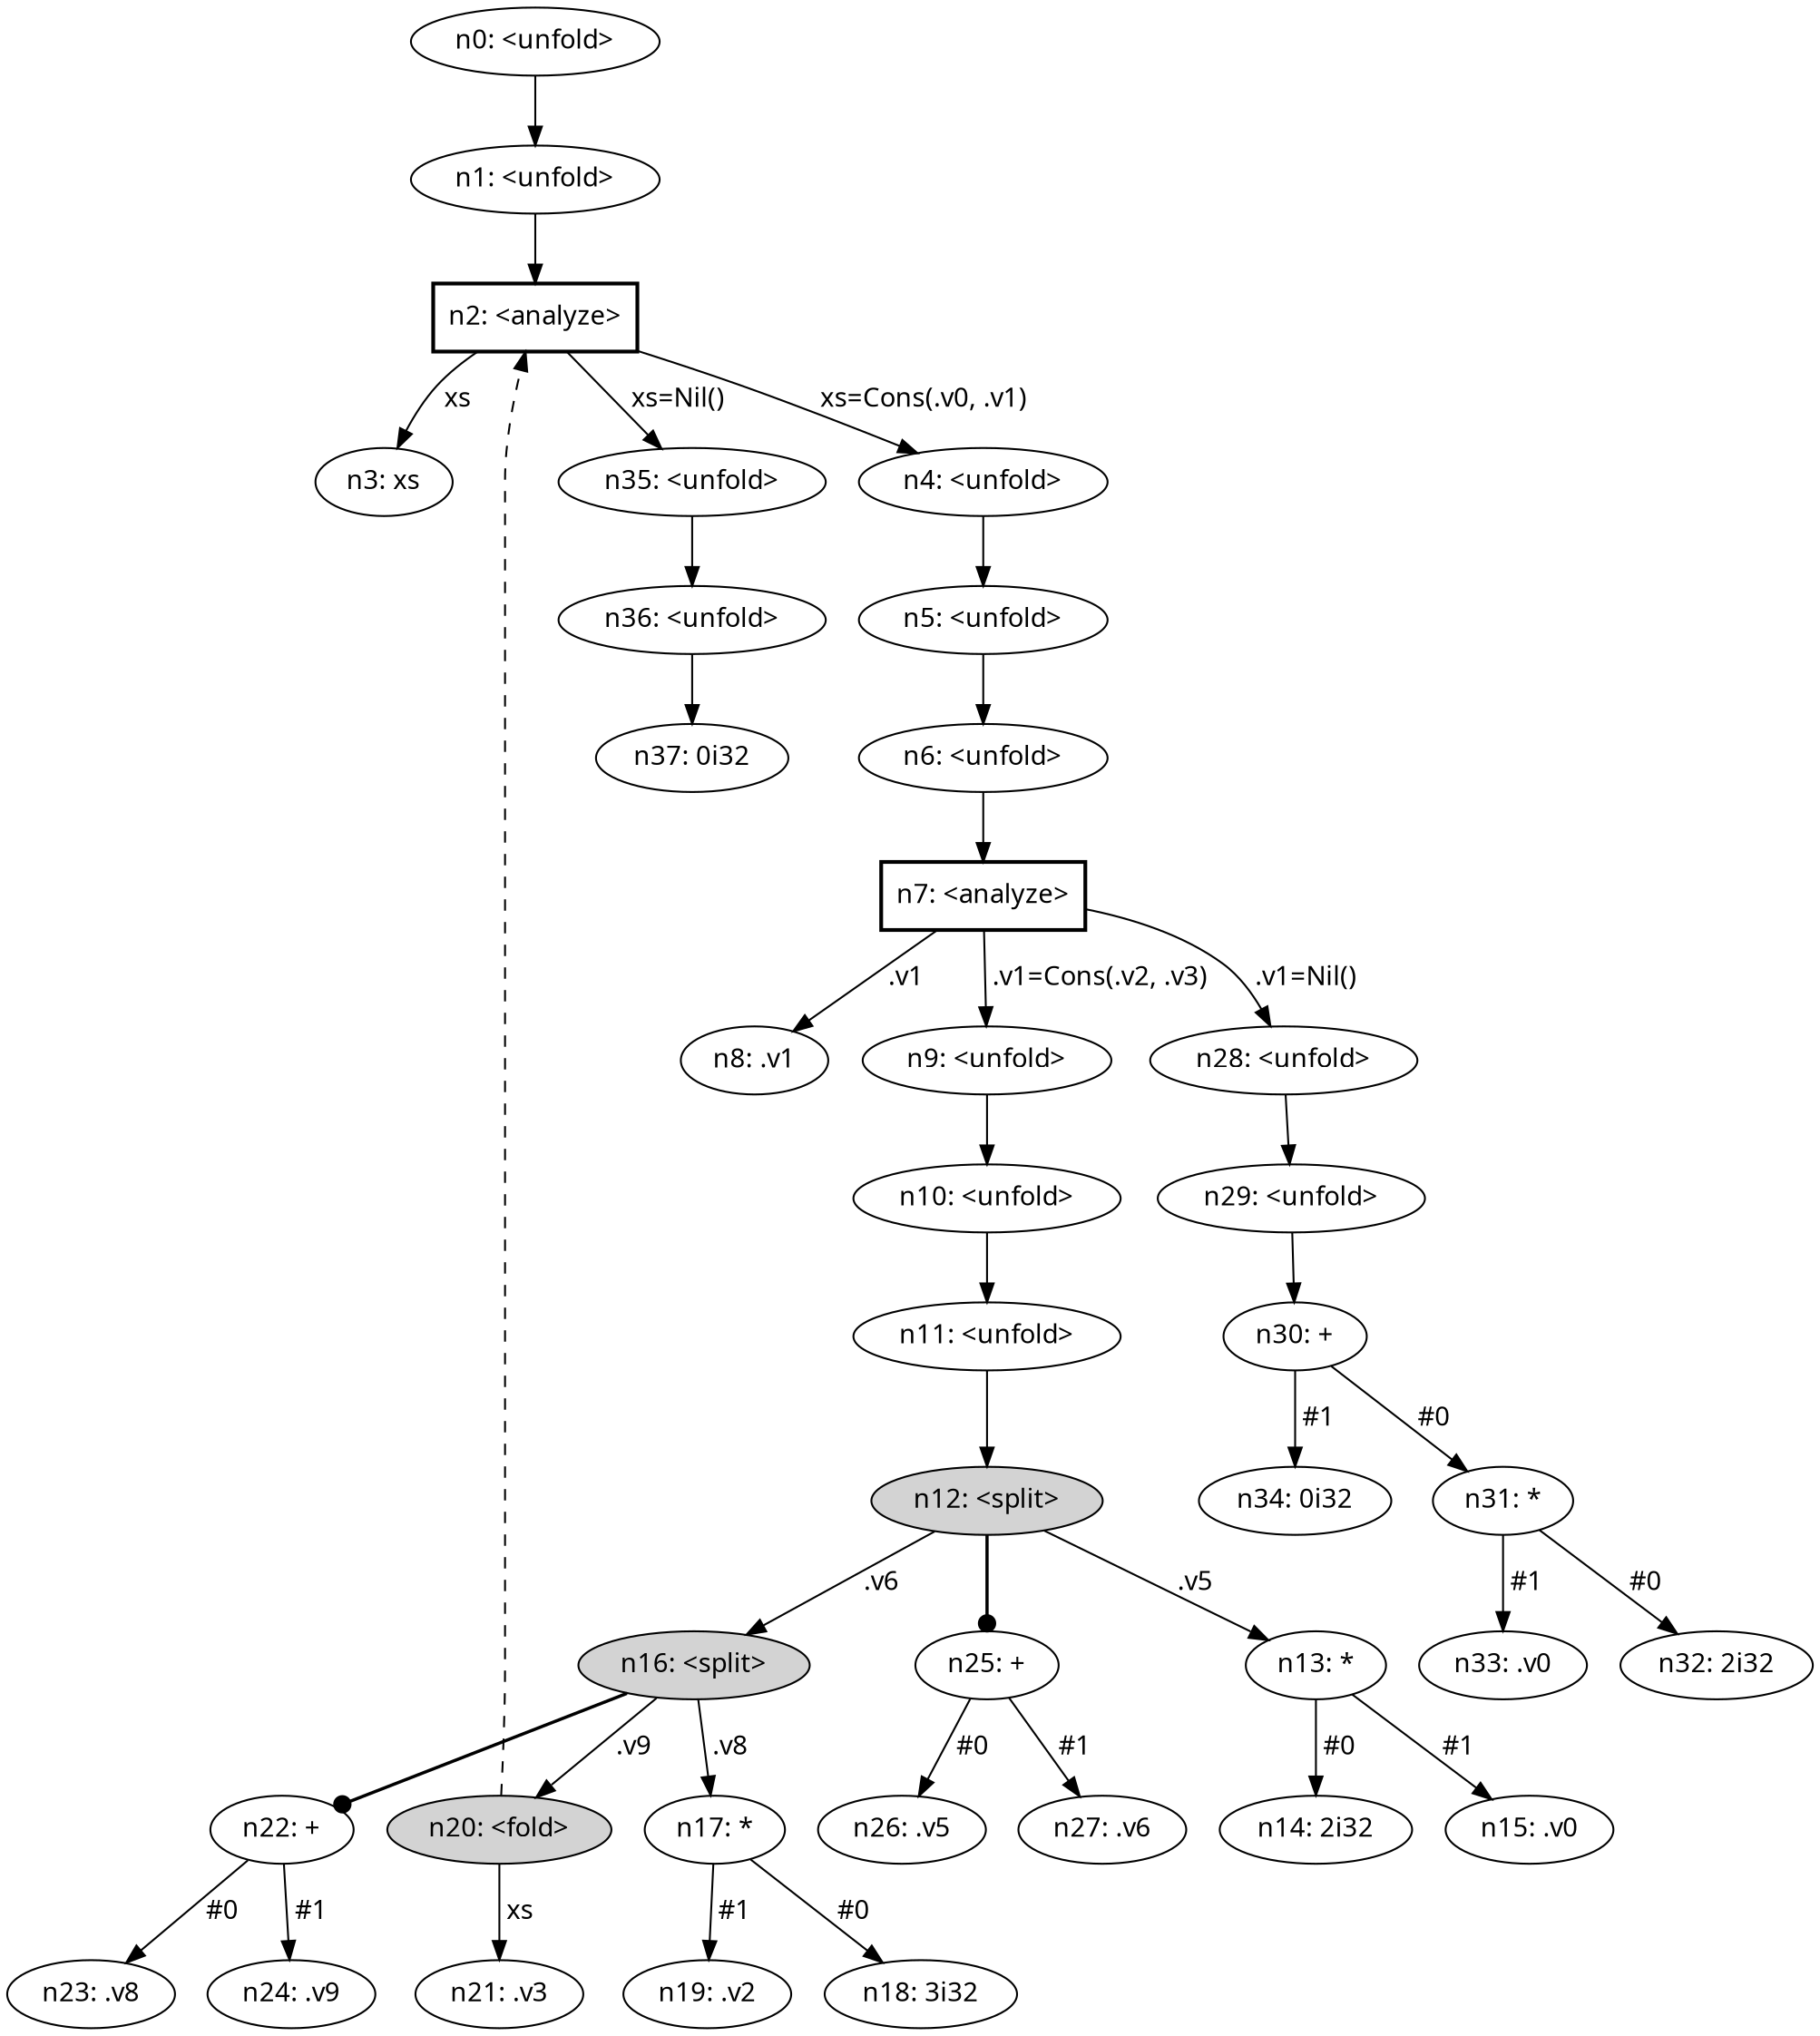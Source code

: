 digraph {
    node [fontname="bold helvetica"];
    edge [fontname="bold helvetica"];
    n0 [label="n0: <unfold>"];
    n1 [label="n1: <unfold>"];
    n0 -> n1;
    n2 [label="n2: <analyze>"] [shape=box style=bold];
    n1 -> n2;
    n3 [label="n3: xs"];
    n2 -> n3 [label=" xs "];
    n4 [label="n4: <unfold>"];
    n2 -> n4 [label=" xs=Cons(.v0, .v1) "];
    n5 [label="n5: <unfold>"];
    n4 -> n5;
    n6 [label="n6: <unfold>"];
    n5 -> n6;
    n7 [label="n7: <analyze>"] [shape=box style=bold];
    n6 -> n7;
    n8 [label="n8: .v1"];
    n7 -> n8 [label=" .v1 "];
    n9 [label="n9: <unfold>"];
    n7 -> n9 [label=" .v1=Cons(.v2, .v3) "];
    n10 [label="n10: <unfold>"];
    n9 -> n10;
    n11 [label="n11: <unfold>"];
    n10 -> n11;
    n12 [label="n12: <split>"] [style=filled];
    n11 -> n12;
    n13 [label="n13: *"];
    n12 -> n13 [label=" .v5 "];
    n14 [label="n14: 2i32"];
    n13 -> n14 [label=" #0 "];
    n15 [label="n15: .v0"];
    n13 -> n15 [label=" #1 "];
    n16 [label="n16: <split>"] [style=filled];
    n12 -> n16 [label=" .v6 "];
    n17 [label="n17: *"];
    n16 -> n17 [label=" .v8 "];
    n18 [label="n18: 3i32"];
    n17 -> n18 [label=" #0 "];
    n19 [label="n19: .v2"];
    n17 -> n19 [label=" #1 "];
    n20 [label="n20: <fold>"] [style=filled];
    n16 -> n20 [label=" .v9 "];
    n20 -> n2 [style=dashed];
    n21 [label="n21: .v3"];
    n20 -> n21 [label=" xs "];
    n22 [label="n22: +"];
    n16 -> n22 [penwidth=1.7 arrowhead=dot];
    n23 [label="n23: .v8"];
    n22 -> n23 [label=" #0 "];
    n24 [label="n24: .v9"];
    n22 -> n24 [label=" #1 "];
    n25 [label="n25: +"];
    n12 -> n25 [penwidth=1.7 arrowhead=dot];
    n26 [label="n26: .v5"];
    n25 -> n26 [label=" #0 "];
    n27 [label="n27: .v6"];
    n25 -> n27 [label=" #1 "];
    n28 [label="n28: <unfold>"];
    n7 -> n28 [label=" .v1=Nil() "];
    n29 [label="n29: <unfold>"];
    n28 -> n29;
    n30 [label="n30: +"];
    n29 -> n30;
    n31 [label="n31: *"];
    n30 -> n31 [label=" #0 "];
    n32 [label="n32: 2i32"];
    n31 -> n32 [label=" #0 "];
    n33 [label="n33: .v0"];
    n31 -> n33 [label=" #1 "];
    n34 [label="n34: 0i32"];
    n30 -> n34 [label=" #1 "];
    n35 [label="n35: <unfold>"];
    n2 -> n35 [label=" xs=Nil() "];
    n36 [label="n36: <unfold>"];
    n35 -> n36;
    n37 [label="n37: 0i32"];
    n36 -> n37;
}
